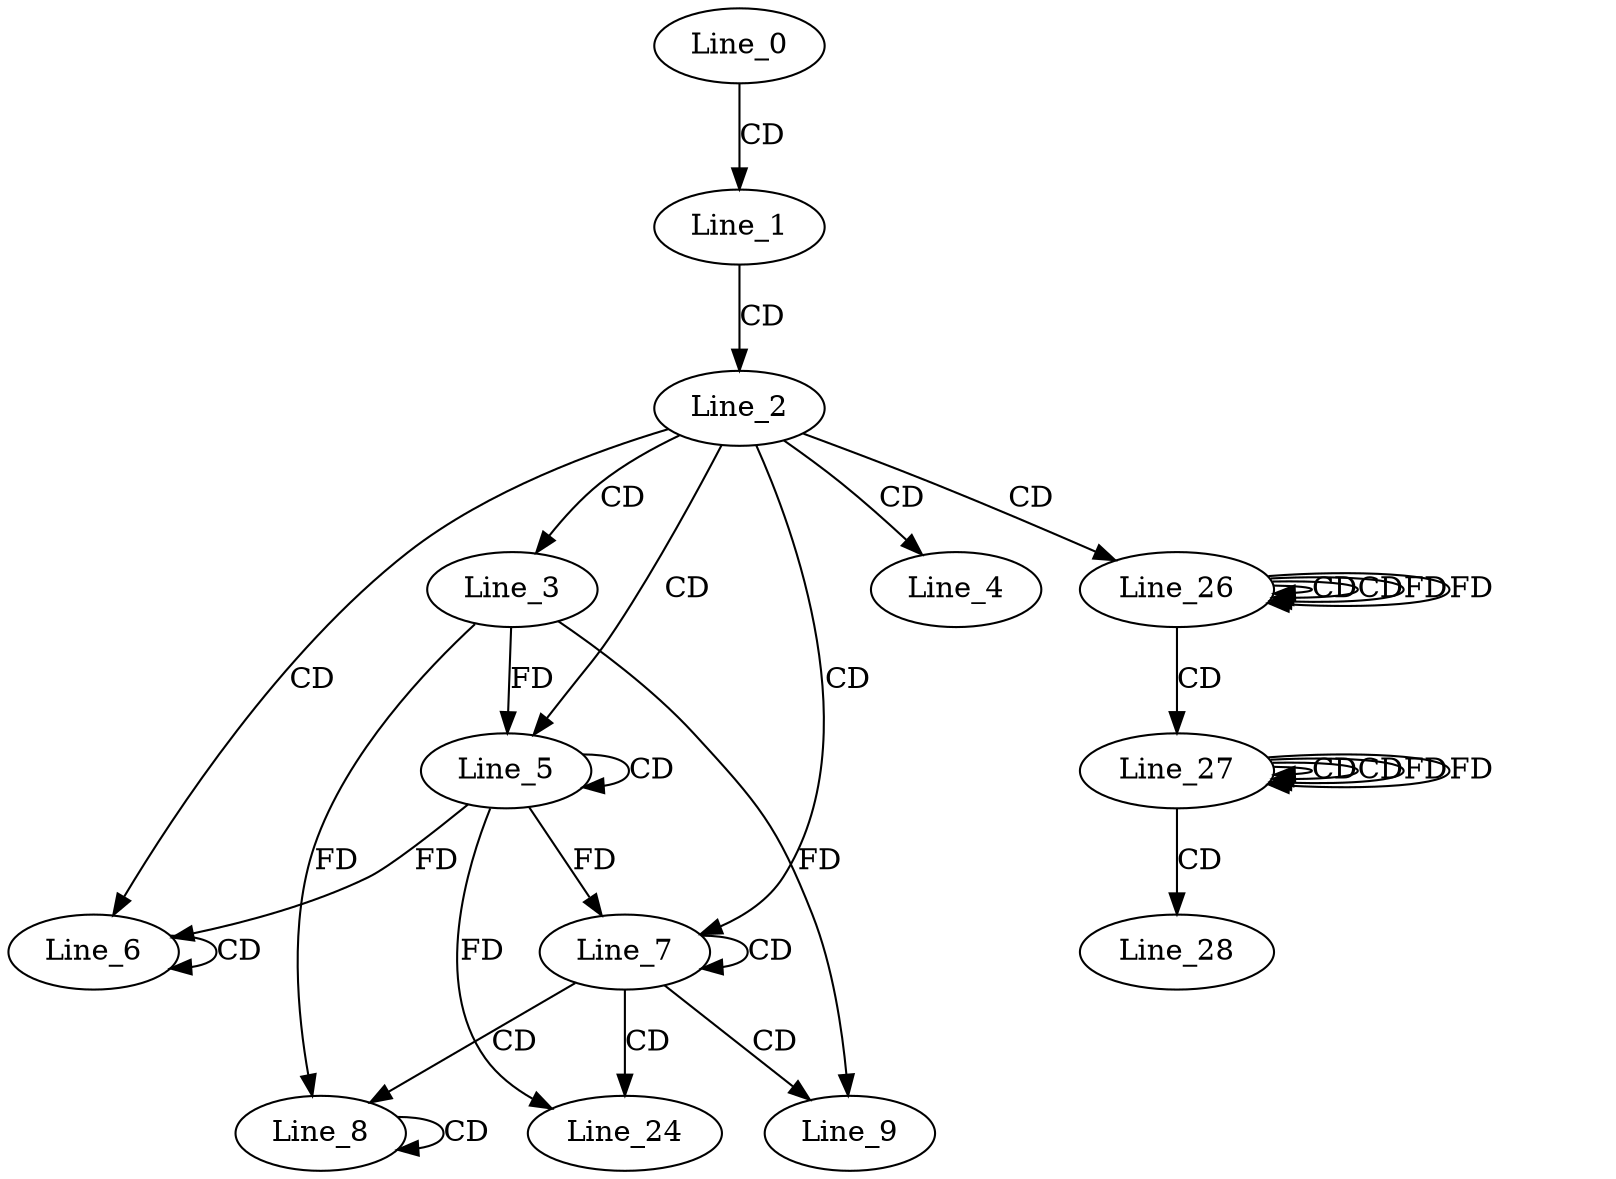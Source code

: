 digraph G {
  Line_0;
  Line_1;
  Line_2;
  Line_3;
  Line_4;
  Line_5;
  Line_5;
  Line_6;
  Line_6;
  Line_7;
  Line_8;
  Line_8;
  Line_8;
  Line_9;
  Line_9;
  Line_24;
  Line_26;
  Line_26;
  Line_26;
  Line_27;
  Line_27;
  Line_27;
  Line_28;
  Line_0 -> Line_1 [ label="CD" ];
  Line_1 -> Line_2 [ label="CD" ];
  Line_2 -> Line_3 [ label="CD" ];
  Line_2 -> Line_4 [ label="CD" ];
  Line_2 -> Line_5 [ label="CD" ];
  Line_5 -> Line_5 [ label="CD" ];
  Line_3 -> Line_5 [ label="FD" ];
  Line_2 -> Line_6 [ label="CD" ];
  Line_5 -> Line_6 [ label="FD" ];
  Line_6 -> Line_6 [ label="CD" ];
  Line_2 -> Line_7 [ label="CD" ];
  Line_7 -> Line_7 [ label="CD" ];
  Line_5 -> Line_7 [ label="FD" ];
  Line_7 -> Line_8 [ label="CD" ];
  Line_8 -> Line_8 [ label="CD" ];
  Line_3 -> Line_8 [ label="FD" ];
  Line_7 -> Line_9 [ label="CD" ];
  Line_3 -> Line_9 [ label="FD" ];
  Line_7 -> Line_24 [ label="CD" ];
  Line_5 -> Line_24 [ label="FD" ];
  Line_2 -> Line_26 [ label="CD" ];
  Line_26 -> Line_26 [ label="CD" ];
  Line_26 -> Line_26 [ label="CD" ];
  Line_26 -> Line_26 [ label="FD" ];
  Line_26 -> Line_27 [ label="CD" ];
  Line_27 -> Line_27 [ label="CD" ];
  Line_27 -> Line_27 [ label="CD" ];
  Line_27 -> Line_27 [ label="FD" ];
  Line_27 -> Line_28 [ label="CD" ];
  Line_26 -> Line_26 [ label="FD" ];
  Line_27 -> Line_27 [ label="FD" ];
}
